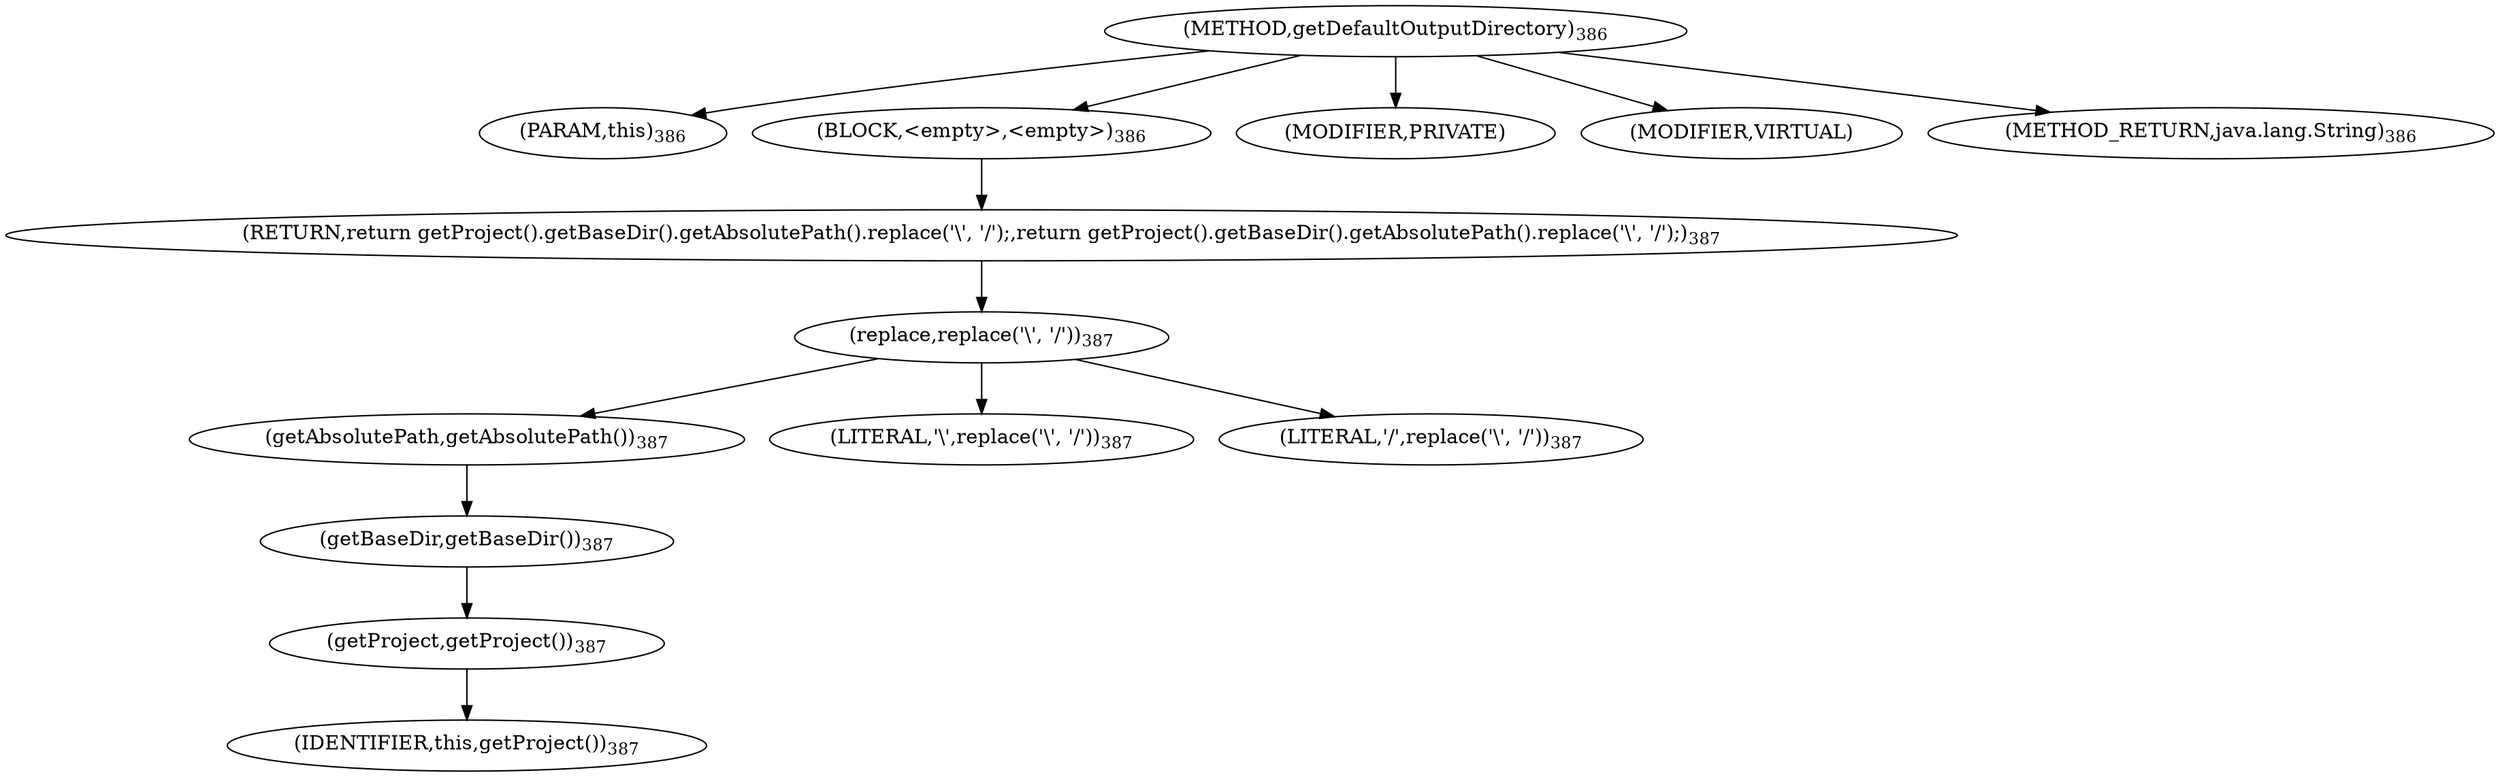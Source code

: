 digraph "getDefaultOutputDirectory" {  
"1017" [label = <(METHOD,getDefaultOutputDirectory)<SUB>386</SUB>> ]
"36" [label = <(PARAM,this)<SUB>386</SUB>> ]
"1018" [label = <(BLOCK,&lt;empty&gt;,&lt;empty&gt;)<SUB>386</SUB>> ]
"1019" [label = <(RETURN,return getProject().getBaseDir().getAbsolutePath().replace('\\', '/');,return getProject().getBaseDir().getAbsolutePath().replace('\\', '/');)<SUB>387</SUB>> ]
"1020" [label = <(replace,replace('\\', '/'))<SUB>387</SUB>> ]
"1021" [label = <(getAbsolutePath,getAbsolutePath())<SUB>387</SUB>> ]
"1022" [label = <(getBaseDir,getBaseDir())<SUB>387</SUB>> ]
"1023" [label = <(getProject,getProject())<SUB>387</SUB>> ]
"35" [label = <(IDENTIFIER,this,getProject())<SUB>387</SUB>> ]
"1024" [label = <(LITERAL,'\\',replace('\\', '/'))<SUB>387</SUB>> ]
"1025" [label = <(LITERAL,'/',replace('\\', '/'))<SUB>387</SUB>> ]
"1026" [label = <(MODIFIER,PRIVATE)> ]
"1027" [label = <(MODIFIER,VIRTUAL)> ]
"1028" [label = <(METHOD_RETURN,java.lang.String)<SUB>386</SUB>> ]
  "1017" -> "36" 
  "1017" -> "1018" 
  "1017" -> "1026" 
  "1017" -> "1027" 
  "1017" -> "1028" 
  "1018" -> "1019" 
  "1019" -> "1020" 
  "1020" -> "1021" 
  "1020" -> "1024" 
  "1020" -> "1025" 
  "1021" -> "1022" 
  "1022" -> "1023" 
  "1023" -> "35" 
}
